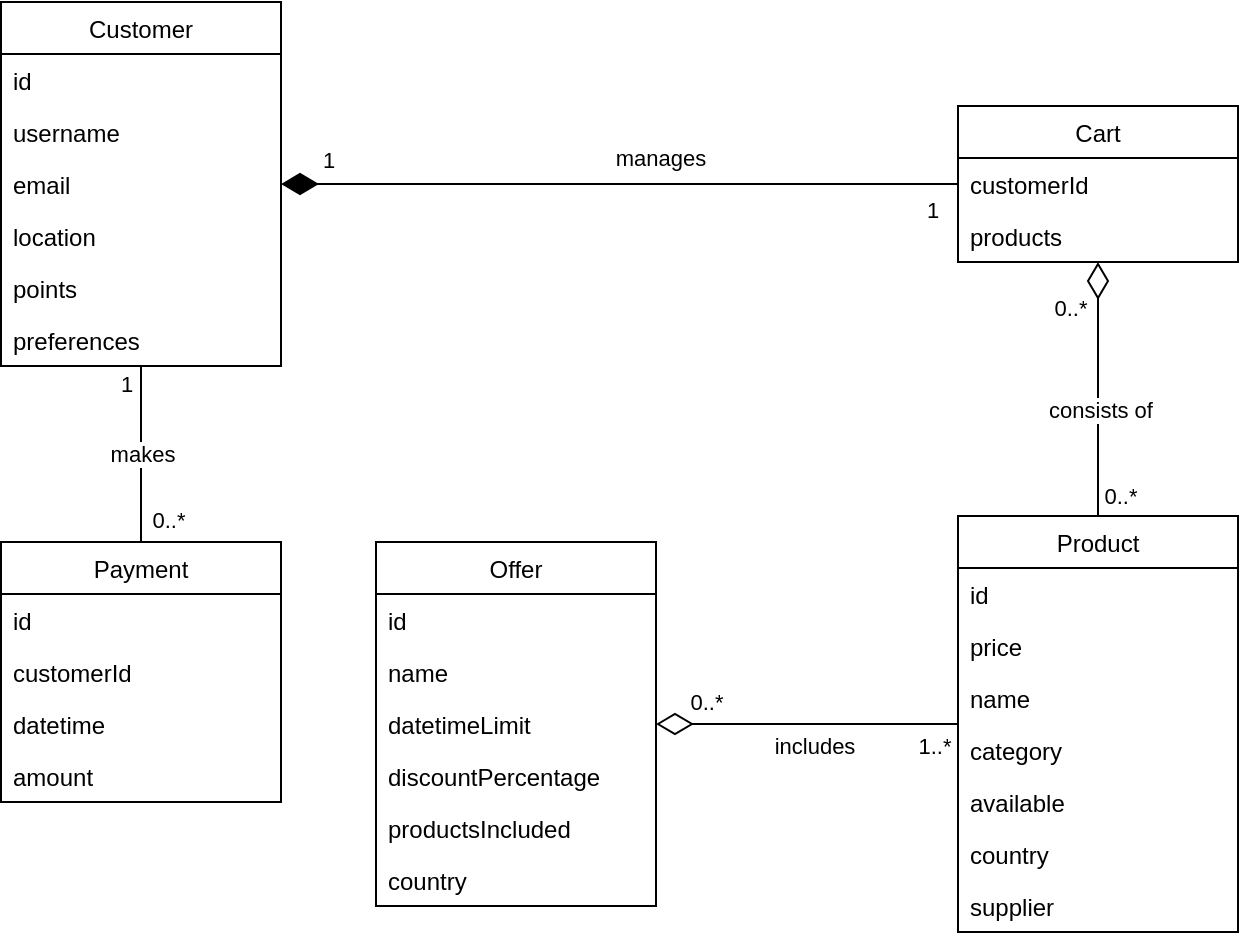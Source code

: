 <mxfile version="20.3.0" type="device"><diagram id="_f_FOb7tHgsK-3vcWgPJ" name="Page-1"><mxGraphModel dx="1627" dy="565" grid="0" gridSize="10" guides="1" tooltips="1" connect="1" arrows="1" fold="1" page="0" pageScale="1" pageWidth="827" pageHeight="1169" math="0" shadow="0"><root><mxCell id="0"/><mxCell id="1" parent="0"/><mxCell id="PXzRkRZeHH5ZsVeOtlPI-5" value="Product" style="swimlane;fontStyle=0;childLayout=stackLayout;horizontal=1;startSize=26;fillColor=none;horizontalStack=0;resizeParent=1;resizeParentMax=0;resizeLast=0;collapsible=1;marginBottom=0;" vertex="1" parent="1"><mxGeometry y="431" width="140" height="208" as="geometry"><mxRectangle x="478" y="212" width="95" height="26" as="alternateBounds"/></mxGeometry></mxCell><mxCell id="PXzRkRZeHH5ZsVeOtlPI-6" value="id" style="text;strokeColor=none;fillColor=none;align=left;verticalAlign=top;spacingLeft=4;spacingRight=4;overflow=hidden;rotatable=0;points=[[0,0.5],[1,0.5]];portConstraint=eastwest;" vertex="1" parent="PXzRkRZeHH5ZsVeOtlPI-5"><mxGeometry y="26" width="140" height="26" as="geometry"/></mxCell><mxCell id="PXzRkRZeHH5ZsVeOtlPI-10" value="price" style="text;strokeColor=none;fillColor=none;align=left;verticalAlign=top;spacingLeft=4;spacingRight=4;overflow=hidden;rotatable=0;points=[[0,0.5],[1,0.5]];portConstraint=eastwest;" vertex="1" parent="PXzRkRZeHH5ZsVeOtlPI-5"><mxGeometry y="52" width="140" height="26" as="geometry"/></mxCell><mxCell id="PXzRkRZeHH5ZsVeOtlPI-11" value="name" style="text;strokeColor=none;fillColor=none;align=left;verticalAlign=top;spacingLeft=4;spacingRight=4;overflow=hidden;rotatable=0;points=[[0,0.5],[1,0.5]];portConstraint=eastwest;" vertex="1" parent="PXzRkRZeHH5ZsVeOtlPI-5"><mxGeometry y="78" width="140" height="26" as="geometry"/></mxCell><mxCell id="PXzRkRZeHH5ZsVeOtlPI-12" value="category" style="text;strokeColor=none;fillColor=none;align=left;verticalAlign=top;spacingLeft=4;spacingRight=4;overflow=hidden;rotatable=0;points=[[0,0.5],[1,0.5]];portConstraint=eastwest;" vertex="1" parent="PXzRkRZeHH5ZsVeOtlPI-5"><mxGeometry y="104" width="140" height="26" as="geometry"/></mxCell><mxCell id="PXzRkRZeHH5ZsVeOtlPI-41" value="available" style="text;strokeColor=none;fillColor=none;align=left;verticalAlign=top;spacingLeft=4;spacingRight=4;overflow=hidden;rotatable=0;points=[[0,0.5],[1,0.5]];portConstraint=eastwest;" vertex="1" parent="PXzRkRZeHH5ZsVeOtlPI-5"><mxGeometry y="130" width="140" height="26" as="geometry"/></mxCell><mxCell id="PXzRkRZeHH5ZsVeOtlPI-44" value="country" style="text;strokeColor=none;fillColor=none;align=left;verticalAlign=top;spacingLeft=4;spacingRight=4;overflow=hidden;rotatable=0;points=[[0,0.5],[1,0.5]];portConstraint=eastwest;" vertex="1" parent="PXzRkRZeHH5ZsVeOtlPI-5"><mxGeometry y="156" width="140" height="26" as="geometry"/></mxCell><mxCell id="PXzRkRZeHH5ZsVeOtlPI-79" value="supplier" style="text;strokeColor=none;fillColor=none;align=left;verticalAlign=top;spacingLeft=4;spacingRight=4;overflow=hidden;rotatable=0;points=[[0,0.5],[1,0.5]];portConstraint=eastwest;" vertex="1" parent="PXzRkRZeHH5ZsVeOtlPI-5"><mxGeometry y="182" width="140" height="26" as="geometry"/></mxCell><mxCell id="PXzRkRZeHH5ZsVeOtlPI-75" style="edgeStyle=orthogonalEdgeStyle;rounded=0;orthogonalLoop=1;jettySize=auto;html=1;startArrow=none;startFill=0;endArrow=none;endFill=0;startSize=16;endSize=6;" edge="1" parent="1" source="PXzRkRZeHH5ZsVeOtlPI-18" target="PXzRkRZeHH5ZsVeOtlPI-48"><mxGeometry relative="1" as="geometry"/></mxCell><mxCell id="PXzRkRZeHH5ZsVeOtlPI-76" value="makes" style="edgeLabel;html=1;align=center;verticalAlign=middle;resizable=0;points=[];" vertex="1" connectable="0" parent="PXzRkRZeHH5ZsVeOtlPI-75"><mxGeometry x="-0.259" y="1" relative="1" as="geometry"><mxPoint x="-1" y="11" as="offset"/></mxGeometry></mxCell><mxCell id="PXzRkRZeHH5ZsVeOtlPI-77" value="1" style="edgeLabel;html=1;align=center;verticalAlign=middle;resizable=0;points=[];" vertex="1" connectable="0" parent="PXzRkRZeHH5ZsVeOtlPI-75"><mxGeometry x="-0.714" relative="1" as="geometry"><mxPoint x="-8" y="-4" as="offset"/></mxGeometry></mxCell><mxCell id="PXzRkRZeHH5ZsVeOtlPI-78" value="0..*" style="edgeLabel;html=1;align=center;verticalAlign=middle;resizable=0;points=[];" vertex="1" connectable="0" parent="PXzRkRZeHH5ZsVeOtlPI-75"><mxGeometry x="0.668" y="2" relative="1" as="geometry"><mxPoint x="11" y="3" as="offset"/></mxGeometry></mxCell><mxCell id="PXzRkRZeHH5ZsVeOtlPI-18" value="Customer" style="swimlane;fontStyle=0;childLayout=stackLayout;horizontal=1;startSize=26;fillColor=none;horizontalStack=0;resizeParent=1;resizeParentMax=0;resizeLast=0;collapsible=1;marginBottom=0;" vertex="1" parent="1"><mxGeometry x="-478.5" y="174" width="140" height="182" as="geometry"><mxRectangle x="478" y="212" width="95" height="26" as="alternateBounds"/></mxGeometry></mxCell><mxCell id="PXzRkRZeHH5ZsVeOtlPI-19" value="id" style="text;strokeColor=none;fillColor=none;align=left;verticalAlign=top;spacingLeft=4;spacingRight=4;overflow=hidden;rotatable=0;points=[[0,0.5],[1,0.5]];portConstraint=eastwest;" vertex="1" parent="PXzRkRZeHH5ZsVeOtlPI-18"><mxGeometry y="26" width="140" height="26" as="geometry"/></mxCell><mxCell id="PXzRkRZeHH5ZsVeOtlPI-20" value="username" style="text;strokeColor=none;fillColor=none;align=left;verticalAlign=top;spacingLeft=4;spacingRight=4;overflow=hidden;rotatable=0;points=[[0,0.5],[1,0.5]];portConstraint=eastwest;" vertex="1" parent="PXzRkRZeHH5ZsVeOtlPI-18"><mxGeometry y="52" width="140" height="26" as="geometry"/></mxCell><mxCell id="PXzRkRZeHH5ZsVeOtlPI-21" value="email" style="text;strokeColor=none;fillColor=none;align=left;verticalAlign=top;spacingLeft=4;spacingRight=4;overflow=hidden;rotatable=0;points=[[0,0.5],[1,0.5]];portConstraint=eastwest;" vertex="1" parent="PXzRkRZeHH5ZsVeOtlPI-18"><mxGeometry y="78" width="140" height="26" as="geometry"/></mxCell><mxCell id="PXzRkRZeHH5ZsVeOtlPI-22" value="location" style="text;strokeColor=none;fillColor=none;align=left;verticalAlign=top;spacingLeft=4;spacingRight=4;overflow=hidden;rotatable=0;points=[[0,0.5],[1,0.5]];portConstraint=eastwest;" vertex="1" parent="PXzRkRZeHH5ZsVeOtlPI-18"><mxGeometry y="104" width="140" height="26" as="geometry"/></mxCell><mxCell id="PXzRkRZeHH5ZsVeOtlPI-46" value="points" style="text;strokeColor=none;fillColor=none;align=left;verticalAlign=top;spacingLeft=4;spacingRight=4;overflow=hidden;rotatable=0;points=[[0,0.5],[1,0.5]];portConstraint=eastwest;" vertex="1" parent="PXzRkRZeHH5ZsVeOtlPI-18"><mxGeometry y="130" width="140" height="26" as="geometry"/></mxCell><mxCell id="PXzRkRZeHH5ZsVeOtlPI-70" value="preferences" style="text;strokeColor=none;fillColor=none;align=left;verticalAlign=top;spacingLeft=4;spacingRight=4;overflow=hidden;rotatable=0;points=[[0,0.5],[1,0.5]];portConstraint=eastwest;" vertex="1" parent="PXzRkRZeHH5ZsVeOtlPI-18"><mxGeometry y="156" width="140" height="26" as="geometry"/></mxCell><mxCell id="PXzRkRZeHH5ZsVeOtlPI-29" value="Offer" style="swimlane;fontStyle=0;childLayout=stackLayout;horizontal=1;startSize=26;fillColor=none;horizontalStack=0;resizeParent=1;resizeParentMax=0;resizeLast=0;collapsible=1;marginBottom=0;" vertex="1" parent="1"><mxGeometry x="-291" y="444" width="140" height="182" as="geometry"><mxRectangle x="478" y="212" width="95" height="26" as="alternateBounds"/></mxGeometry></mxCell><mxCell id="PXzRkRZeHH5ZsVeOtlPI-30" value="id" style="text;strokeColor=none;fillColor=none;align=left;verticalAlign=top;spacingLeft=4;spacingRight=4;overflow=hidden;rotatable=0;points=[[0,0.5],[1,0.5]];portConstraint=eastwest;" vertex="1" parent="PXzRkRZeHH5ZsVeOtlPI-29"><mxGeometry y="26" width="140" height="26" as="geometry"/></mxCell><mxCell id="PXzRkRZeHH5ZsVeOtlPI-31" value="name" style="text;strokeColor=none;fillColor=none;align=left;verticalAlign=top;spacingLeft=4;spacingRight=4;overflow=hidden;rotatable=0;points=[[0,0.5],[1,0.5]];portConstraint=eastwest;" vertex="1" parent="PXzRkRZeHH5ZsVeOtlPI-29"><mxGeometry y="52" width="140" height="26" as="geometry"/></mxCell><mxCell id="PXzRkRZeHH5ZsVeOtlPI-47" value="datetimeLimit" style="text;strokeColor=none;fillColor=none;align=left;verticalAlign=top;spacingLeft=4;spacingRight=4;overflow=hidden;rotatable=0;points=[[0,0.5],[1,0.5]];portConstraint=eastwest;" vertex="1" parent="PXzRkRZeHH5ZsVeOtlPI-29"><mxGeometry y="78" width="140" height="26" as="geometry"/></mxCell><mxCell id="PXzRkRZeHH5ZsVeOtlPI-32" value="discountPercentage" style="text;strokeColor=none;fillColor=none;align=left;verticalAlign=top;spacingLeft=4;spacingRight=4;overflow=hidden;rotatable=0;points=[[0,0.5],[1,0.5]];portConstraint=eastwest;" vertex="1" parent="PXzRkRZeHH5ZsVeOtlPI-29"><mxGeometry y="104" width="140" height="26" as="geometry"/></mxCell><mxCell id="PXzRkRZeHH5ZsVeOtlPI-34" value="productsIncluded" style="text;strokeColor=none;fillColor=none;align=left;verticalAlign=top;spacingLeft=4;spacingRight=4;overflow=hidden;rotatable=0;points=[[0,0.5],[1,0.5]];portConstraint=eastwest;" vertex="1" parent="PXzRkRZeHH5ZsVeOtlPI-29"><mxGeometry y="130" width="140" height="26" as="geometry"/></mxCell><mxCell id="PXzRkRZeHH5ZsVeOtlPI-42" value="country" style="text;strokeColor=none;fillColor=none;align=left;verticalAlign=top;spacingLeft=4;spacingRight=4;overflow=hidden;rotatable=0;points=[[0,0.5],[1,0.5]];portConstraint=eastwest;" vertex="1" parent="PXzRkRZeHH5ZsVeOtlPI-29"><mxGeometry y="156" width="140" height="26" as="geometry"/></mxCell><mxCell id="PXzRkRZeHH5ZsVeOtlPI-35" value="Cart" style="swimlane;fontStyle=0;childLayout=stackLayout;horizontal=1;startSize=26;fillColor=none;horizontalStack=0;resizeParent=1;resizeParentMax=0;resizeLast=0;collapsible=1;marginBottom=0;" vertex="1" parent="1"><mxGeometry y="226" width="140" height="78" as="geometry"><mxRectangle x="478" y="212" width="95" height="26" as="alternateBounds"/></mxGeometry></mxCell><mxCell id="PXzRkRZeHH5ZsVeOtlPI-45" value="customerId" style="text;strokeColor=none;fillColor=none;align=left;verticalAlign=top;spacingLeft=4;spacingRight=4;overflow=hidden;rotatable=0;points=[[0,0.5],[1,0.5]];portConstraint=eastwest;" vertex="1" parent="PXzRkRZeHH5ZsVeOtlPI-35"><mxGeometry y="26" width="140" height="26" as="geometry"/></mxCell><mxCell id="PXzRkRZeHH5ZsVeOtlPI-39" value="products" style="text;strokeColor=none;fillColor=none;align=left;verticalAlign=top;spacingLeft=4;spacingRight=4;overflow=hidden;rotatable=0;points=[[0,0.5],[1,0.5]];portConstraint=eastwest;" vertex="1" parent="PXzRkRZeHH5ZsVeOtlPI-35"><mxGeometry y="52" width="140" height="26" as="geometry"/></mxCell><mxCell id="PXzRkRZeHH5ZsVeOtlPI-48" value="Payment" style="swimlane;fontStyle=0;childLayout=stackLayout;horizontal=1;startSize=26;fillColor=none;horizontalStack=0;resizeParent=1;resizeParentMax=0;resizeLast=0;collapsible=1;marginBottom=0;" vertex="1" parent="1"><mxGeometry x="-478.5" y="444" width="140" height="130" as="geometry"><mxRectangle x="478" y="212" width="95" height="26" as="alternateBounds"/></mxGeometry></mxCell><mxCell id="PXzRkRZeHH5ZsVeOtlPI-49" value="id" style="text;strokeColor=none;fillColor=none;align=left;verticalAlign=top;spacingLeft=4;spacingRight=4;overflow=hidden;rotatable=0;points=[[0,0.5],[1,0.5]];portConstraint=eastwest;" vertex="1" parent="PXzRkRZeHH5ZsVeOtlPI-48"><mxGeometry y="26" width="140" height="26" as="geometry"/></mxCell><mxCell id="PXzRkRZeHH5ZsVeOtlPI-50" value="customerId" style="text;strokeColor=none;fillColor=none;align=left;verticalAlign=top;spacingLeft=4;spacingRight=4;overflow=hidden;rotatable=0;points=[[0,0.5],[1,0.5]];portConstraint=eastwest;" vertex="1" parent="PXzRkRZeHH5ZsVeOtlPI-48"><mxGeometry y="52" width="140" height="26" as="geometry"/></mxCell><mxCell id="PXzRkRZeHH5ZsVeOtlPI-51" value="datetime" style="text;strokeColor=none;fillColor=none;align=left;verticalAlign=top;spacingLeft=4;spacingRight=4;overflow=hidden;rotatable=0;points=[[0,0.5],[1,0.5]];portConstraint=eastwest;" vertex="1" parent="PXzRkRZeHH5ZsVeOtlPI-48"><mxGeometry y="78" width="140" height="26" as="geometry"/></mxCell><mxCell id="PXzRkRZeHH5ZsVeOtlPI-52" value="amount" style="text;strokeColor=none;fillColor=none;align=left;verticalAlign=top;spacingLeft=4;spacingRight=4;overflow=hidden;rotatable=0;points=[[0,0.5],[1,0.5]];portConstraint=eastwest;" vertex="1" parent="PXzRkRZeHH5ZsVeOtlPI-48"><mxGeometry y="104" width="140" height="26" as="geometry"/></mxCell><mxCell id="PXzRkRZeHH5ZsVeOtlPI-57" style="edgeStyle=none;rounded=0;orthogonalLoop=1;jettySize=auto;html=1;startArrow=diamondThin;startFill=1;endSize=6;startSize=16;endArrow=none;endFill=0;" edge="1" parent="1" source="PXzRkRZeHH5ZsVeOtlPI-18" target="PXzRkRZeHH5ZsVeOtlPI-35"><mxGeometry relative="1" as="geometry"><mxPoint x="246" y="225" as="sourcePoint"/><mxPoint x="246" y="355" as="targetPoint"/></mxGeometry></mxCell><mxCell id="PXzRkRZeHH5ZsVeOtlPI-58" value="1" style="edgeLabel;html=1;align=center;verticalAlign=middle;resizable=0;points=[];" vertex="1" connectable="0" parent="PXzRkRZeHH5ZsVeOtlPI-57"><mxGeometry x="0.762" relative="1" as="geometry"><mxPoint x="27" y="13" as="offset"/></mxGeometry></mxCell><mxCell id="PXzRkRZeHH5ZsVeOtlPI-59" value="1" style="edgeLabel;html=1;align=center;verticalAlign=middle;resizable=0;points=[];" vertex="1" connectable="0" parent="PXzRkRZeHH5ZsVeOtlPI-57"><mxGeometry x="-0.21" y="1" relative="1" as="geometry"><mxPoint x="-110" y="-11" as="offset"/></mxGeometry></mxCell><mxCell id="PXzRkRZeHH5ZsVeOtlPI-60" value="manages" style="edgeLabel;html=1;align=center;verticalAlign=middle;resizable=0;points=[];" vertex="1" connectable="0" parent="PXzRkRZeHH5ZsVeOtlPI-57"><mxGeometry x="0.142" relative="1" as="geometry"><mxPoint x="-4" y="-13" as="offset"/></mxGeometry></mxCell><mxCell id="PXzRkRZeHH5ZsVeOtlPI-62" style="edgeStyle=none;rounded=0;orthogonalLoop=1;jettySize=auto;html=1;startArrow=diamondThin;startFill=0;endSize=6;startSize=16;endArrow=none;endFill=0;" edge="1" parent="1" source="PXzRkRZeHH5ZsVeOtlPI-35" target="PXzRkRZeHH5ZsVeOtlPI-5"><mxGeometry relative="1" as="geometry"><mxPoint x="288" y="277" as="sourcePoint"/><mxPoint x="150" y="277" as="targetPoint"/></mxGeometry></mxCell><mxCell id="PXzRkRZeHH5ZsVeOtlPI-63" value="0..*" style="edgeLabel;html=1;align=center;verticalAlign=middle;resizable=0;points=[];" vertex="1" connectable="0" parent="PXzRkRZeHH5ZsVeOtlPI-62"><mxGeometry x="0.762" relative="1" as="geometry"><mxPoint x="11" y="5" as="offset"/></mxGeometry></mxCell><mxCell id="PXzRkRZeHH5ZsVeOtlPI-64" value="0..*" style="edgeLabel;html=1;align=center;verticalAlign=middle;resizable=0;points=[];" vertex="1" connectable="0" parent="PXzRkRZeHH5ZsVeOtlPI-62"><mxGeometry x="-0.21" y="1" relative="1" as="geometry"><mxPoint x="-15" y="-27" as="offset"/></mxGeometry></mxCell><mxCell id="PXzRkRZeHH5ZsVeOtlPI-65" value="consists of" style="edgeLabel;html=1;align=center;verticalAlign=middle;resizable=0;points=[];" vertex="1" connectable="0" parent="PXzRkRZeHH5ZsVeOtlPI-62"><mxGeometry x="0.142" relative="1" as="geometry"><mxPoint x="1" y="1" as="offset"/></mxGeometry></mxCell><mxCell id="PXzRkRZeHH5ZsVeOtlPI-66" style="rounded=0;orthogonalLoop=1;jettySize=auto;html=1;startArrow=diamondThin;startFill=0;endSize=6;startSize=16;endArrow=none;endFill=0;" edge="1" parent="1" source="PXzRkRZeHH5ZsVeOtlPI-29" target="PXzRkRZeHH5ZsVeOtlPI-5"><mxGeometry relative="1" as="geometry"><mxPoint x="80" y="329" as="sourcePoint"/><mxPoint x="80" y="434" as="targetPoint"/></mxGeometry></mxCell><mxCell id="PXzRkRZeHH5ZsVeOtlPI-67" value="1..*" style="edgeLabel;html=1;align=center;verticalAlign=middle;resizable=0;points=[];" vertex="1" connectable="0" parent="PXzRkRZeHH5ZsVeOtlPI-66"><mxGeometry x="0.762" relative="1" as="geometry"><mxPoint x="6" y="11" as="offset"/></mxGeometry></mxCell><mxCell id="PXzRkRZeHH5ZsVeOtlPI-68" value="0..*" style="edgeLabel;html=1;align=center;verticalAlign=middle;resizable=0;points=[];" vertex="1" connectable="0" parent="PXzRkRZeHH5ZsVeOtlPI-66"><mxGeometry x="-0.21" y="1" relative="1" as="geometry"><mxPoint x="-35" y="-10" as="offset"/></mxGeometry></mxCell><mxCell id="PXzRkRZeHH5ZsVeOtlPI-69" value="includes" style="edgeLabel;html=1;align=center;verticalAlign=middle;resizable=0;points=[];" vertex="1" connectable="0" parent="PXzRkRZeHH5ZsVeOtlPI-66"><mxGeometry x="0.142" relative="1" as="geometry"><mxPoint x="-7" y="11" as="offset"/></mxGeometry></mxCell></root></mxGraphModel></diagram></mxfile>